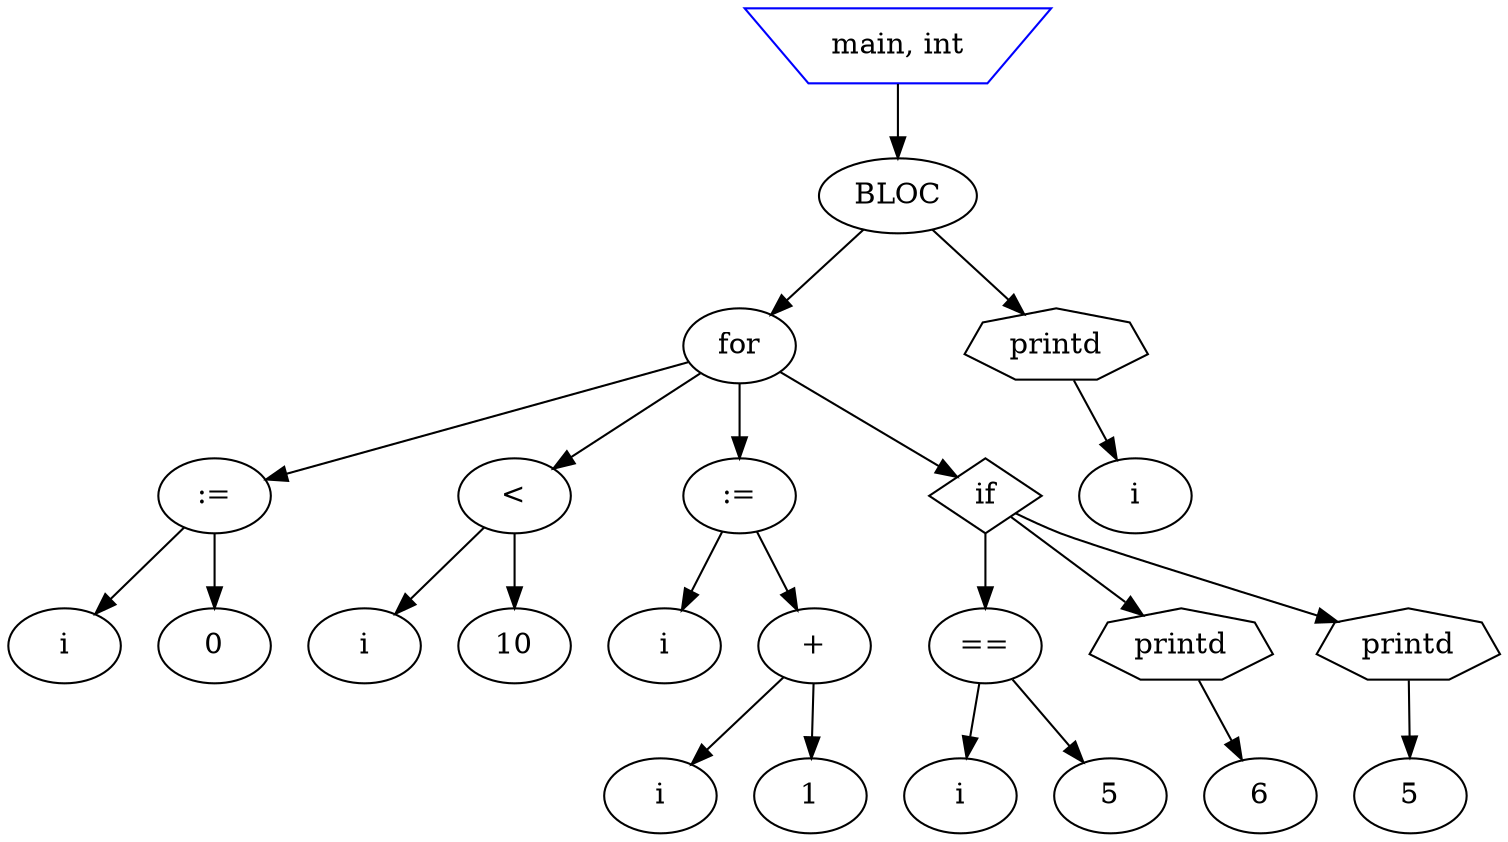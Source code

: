 digraph mon_programme {

node1 [label="main, int" shape=invtrapezium color=blue]
node2 [label=BLOC]
node3 [label=for]
node4 [label=":="]
node5 [label=i]
node6 [label=0]
node7 [label="<"]
node8 [label=i]
node9 [label=10]
node10 [label=":="]
node11 [label=i]
node12 [label="+"]
node13 [label=i]
node14 [label=1]
node15 [label=if shape=diamond]
node16 [label="=="]
node17 [label=i]
node18 [label=5]
node19 [label=printd shape=septagon]
node20 [label=6]
node21 [label=printd shape=septagon]
node22 [label=5]
node23 [label=printd shape=septagon]
node24 [label=i]
node1->node2;
node2->node3;
node3->node4;
node4->node5;
node4->node6;
node3->node7;
node7->node8;
node7->node9;
node3->node10;
node10->node11;
node10->node12;
node12->node13;
node12->node14;
node3->node15;
node15->node16;
node16->node17;
node16->node18;
node15->node19;
node19->node20;
node15->node21;
node21->node22;
node2->node23;
node23->node24;
}